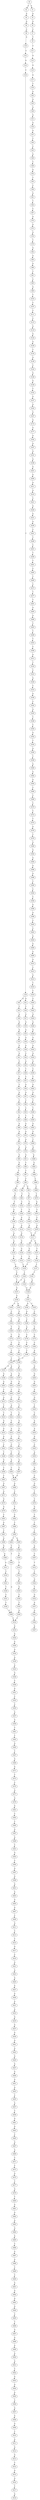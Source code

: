 strict digraph  {
	S0 -> S1 [ label = A ];
	S0 -> S2 [ label = A ];
	S1 -> S3 [ label = A ];
	S2 -> S4 [ label = A ];
	S3 -> S5 [ label = G ];
	S4 -> S6 [ label = G ];
	S5 -> S7 [ label = C ];
	S6 -> S8 [ label = C ];
	S7 -> S9 [ label = T ];
	S8 -> S10 [ label = G ];
	S9 -> S11 [ label = T ];
	S10 -> S12 [ label = C ];
	S11 -> S13 [ label = A ];
	S12 -> S14 [ label = A ];
	S13 -> S15 [ label = G ];
	S14 -> S16 [ label = T ];
	S15 -> S17 [ label = A ];
	S16 -> S18 [ label = T ];
	S17 -> S19 [ label = T ];
	S18 -> S20 [ label = A ];
	S18 -> S21 [ label = G ];
	S19 -> S22 [ label = A ];
	S20 -> S23 [ label = T ];
	S21 -> S24 [ label = T ];
	S22 -> S25 [ label = G ];
	S23 -> S26 [ label = A ];
	S24 -> S27 [ label = G ];
	S25 -> S28 [ label = A ];
	S26 -> S29 [ label = A ];
	S27 -> S30 [ label = G ];
	S28 -> S31 [ label = A ];
	S29 -> S32 [ label = A ];
	S30 -> S33 [ label = A ];
	S31 -> S34 [ label = G ];
	S32 -> S35 [ label = G ];
	S33 -> S36 [ label = G ];
	S34 -> S37 [ label = G ];
	S35 -> S38 [ label = G ];
	S36 -> S39 [ label = A ];
	S37 -> S40 [ label = T ];
	S38 -> S41 [ label = G ];
	S39 -> S42 [ label = C ];
	S40 -> S43 [ label = C ];
	S41 -> S44 [ label = C ];
	S42 -> S45 [ label = A ];
	S43 -> S46 [ label = A ];
	S44 -> S47 [ label = G ];
	S45 -> S48 [ label = T ];
	S46 -> S49 [ label = C ];
	S47 -> S50 [ label = C ];
	S48 -> S51 [ label = C ];
	S49 -> S52 [ label = A ];
	S50 -> S53 [ label = T ];
	S51 -> S54 [ label = G ];
	S52 -> S55 [ label = T ];
	S53 -> S56 [ label = A ];
	S54 -> S57 [ label = G ];
	S55 -> S58 [ label = C ];
	S56 -> S59 [ label = T ];
	S57 -> S60 [ label = T ];
	S58 -> S61 [ label = G ];
	S59 -> S62 [ label = C ];
	S60 -> S63 [ label = C ];
	S61 -> S64 [ label = T ];
	S62 -> S65 [ label = C ];
	S63 -> S66 [ label = T ];
	S64 -> S67 [ label = C ];
	S65 -> S68 [ label = A ];
	S66 -> S69 [ label = G ];
	S67 -> S70 [ label = G ];
	S68 -> S71 [ label = A ];
	S69 -> S72 [ label = A ];
	S70 -> S73 [ label = G ];
	S71 -> S74 [ label = G ];
	S72 -> S75 [ label = A ];
	S73 -> S76 [ label = G ];
	S74 -> S77 [ label = A ];
	S75 -> S78 [ label = A ];
	S76 -> S79 [ label = T ];
	S77 -> S80 [ label = G ];
	S78 -> S81 [ label = G ];
	S79 -> S82 [ label = G ];
	S80 -> S83 [ label = G ];
	S81 -> S84 [ label = T ];
	S82 -> S85 [ label = A ];
	S83 -> S86 [ label = T ];
	S84 -> S87 [ label = T ];
	S85 -> S88 [ label = G ];
	S86 -> S89 [ label = T ];
	S87 -> S90 [ label = C ];
	S88 -> S91 [ label = T ];
	S89 -> S92 [ label = G ];
	S90 -> S93 [ label = G ];
	S90 -> S94 [ label = T ];
	S91 -> S95 [ label = C ];
	S92 -> S96 [ label = T ];
	S93 -> S97 [ label = T ];
	S94 -> S98 [ label = T ];
	S95 -> S99 [ label = G ];
	S96 -> S100 [ label = T ];
	S97 -> S101 [ label = C ];
	S98 -> S102 [ label = C ];
	S99 -> S103 [ label = T ];
	S100 -> S104 [ label = A ];
	S101 -> S105 [ label = T ];
	S102 -> S106 [ label = T ];
	S103 -> S107 [ label = C ];
	S104 -> S108 [ label = A ];
	S105 -> S109 [ label = C ];
	S106 -> S110 [ label = A ];
	S107 -> S111 [ label = C ];
	S108 -> S112 [ label = C ];
	S109 -> S113 [ label = A ];
	S110 -> S114 [ label = A ];
	S111 -> S115 [ label = C ];
	S112 -> S116 [ label = A ];
	S113 -> S117 [ label = T ];
	S114 -> S118 [ label = G ];
	S115 -> S119 [ label = A ];
	S116 -> S120 [ label = A ];
	S117 -> S121 [ label = G ];
	S117 -> S122 [ label = C ];
	S118 -> S123 [ label = G ];
	S119 -> S124 [ label = G ];
	S120 -> S125 [ label = A ];
	S121 -> S126 [ label = G ];
	S122 -> S127 [ label = T ];
	S123 -> S128 [ label = G ];
	S124 -> S129 [ label = A ];
	S125 -> S130 [ label = T ];
	S126 -> S131 [ label = T ];
	S127 -> S132 [ label = C ];
	S128 -> S133 [ label = T ];
	S129 -> S134 [ label = T ];
	S130 -> S135 [ label = T ];
	S131 -> S136 [ label = T ];
	S132 -> S137 [ label = T ];
	S133 -> S136 [ label = T ];
	S134 -> S138 [ label = G ];
	S135 -> S139 [ label = T ];
	S136 -> S140 [ label = T ];
	S137 -> S141 [ label = T ];
	S138 -> S142 [ label = C ];
	S139 -> S143 [ label = T ];
	S140 -> S143 [ label = T ];
	S140 -> S144 [ label = A ];
	S141 -> S145 [ label = A ];
	S142 -> S146 [ label = G ];
	S143 -> S147 [ label = G ];
	S144 -> S148 [ label = G ];
	S145 -> S148 [ label = G ];
	S146 -> S149 [ label = G ];
	S147 -> S150 [ label = G ];
	S148 -> S151 [ label = G ];
	S149 -> S152 [ label = T ];
	S150 -> S153 [ label = A ];
	S150 -> S154 [ label = C ];
	S151 -> S155 [ label = T ];
	S151 -> S156 [ label = A ];
	S152 -> S157 [ label = G ];
	S153 -> S158 [ label = G ];
	S154 -> S159 [ label = C ];
	S155 -> S160 [ label = C ];
	S156 -> S161 [ label = A ];
	S157 -> S162 [ label = A ];
	S158 -> S163 [ label = A ];
	S159 -> S164 [ label = T ];
	S160 -> S165 [ label = G ];
	S161 -> S166 [ label = C ];
	S162 -> S167 [ label = G ];
	S163 -> S168 [ label = C ];
	S164 -> S169 [ label = T ];
	S165 -> S170 [ label = C ];
	S166 -> S171 [ label = A ];
	S167 -> S172 [ label = A ];
	S168 -> S173 [ label = C ];
	S169 -> S174 [ label = C ];
	S170 -> S175 [ label = C ];
	S171 -> S176 [ label = C ];
	S172 -> S177 [ label = G ];
	S173 -> S178 [ label = C ];
	S174 -> S179 [ label = C ];
	S175 -> S180 [ label = C ];
	S176 -> S181 [ label = C ];
	S177 -> S182 [ label = A ];
	S178 -> S183 [ label = C ];
	S179 -> S184 [ label = T ];
	S180 -> S185 [ label = A ];
	S181 -> S186 [ label = T ];
	S182 -> S187 [ label = A ];
	S183 -> S188 [ label = T ];
	S184 -> S189 [ label = T ];
	S185 -> S190 [ label = T ];
	S186 -> S189 [ label = T ];
	S187 -> S191 [ label = G ];
	S188 -> S192 [ label = A ];
	S189 -> S193 [ label = G ];
	S189 -> S194 [ label = A ];
	S190 -> S195 [ label = G ];
	S191 -> S196 [ label = A ];
	S192 -> S197 [ label = G ];
	S193 -> S198 [ label = G ];
	S194 -> S199 [ label = A ];
	S195 -> S200 [ label = G ];
	S196 -> S201 [ label = G ];
	S197 -> S202 [ label = G ];
	S198 -> S203 [ label = A ];
	S199 -> S204 [ label = G ];
	S200 -> S205 [ label = G ];
	S201 -> S206 [ label = A ];
	S202 -> S207 [ label = C ];
	S203 -> S208 [ label = C ];
	S204 -> S209 [ label = C ];
	S205 -> S210 [ label = A ];
	S206 -> S211 [ label = A ];
	S207 -> S212 [ label = G ];
	S208 -> S213 [ label = A ];
	S209 -> S214 [ label = C ];
	S210 -> S215 [ label = G ];
	S211 -> S216 [ label = A ];
	S212 -> S217 [ label = T ];
	S213 -> S218 [ label = T ];
	S214 -> S219 [ label = A ];
	S215 -> S220 [ label = T ];
	S216 -> S221 [ label = C ];
	S217 -> S222 [ label = C ];
	S218 -> S223 [ label = T ];
	S219 -> S224 [ label = T ];
	S220 -> S225 [ label = C ];
	S221 -> S226 [ label = A ];
	S222 -> S227 [ label = G ];
	S223 -> S228 [ label = G ];
	S224 -> S229 [ label = C ];
	S225 -> S230 [ label = A ];
	S226 -> S231 [ label = A ];
	S227 -> S232 [ label = C ];
	S228 -> S233 [ label = A ];
	S229 -> S234 [ label = A ];
	S230 -> S235 [ label = A ];
	S231 -> S236 [ label = A ];
	S232 -> S237 [ label = T ];
	S233 -> S238 [ label = A ];
	S234 -> S239 [ label = C ];
	S235 -> S240 [ label = A ];
	S236 -> S241 [ label = C ];
	S237 -> S242 [ label = T ];
	S238 -> S243 [ label = C ];
	S239 -> S244 [ label = C ];
	S240 -> S245 [ label = C ];
	S241 -> S246 [ label = T ];
	S242 -> S247 [ label = C ];
	S243 -> S248 [ label = T ];
	S244 -> S249 [ label = C ];
	S245 -> S250 [ label = A ];
	S246 -> S251 [ label = C ];
	S247 -> S252 [ label = A ];
	S248 -> S253 [ label = G ];
	S249 -> S254 [ label = A ];
	S250 -> S255 [ label = A ];
	S251 -> S256 [ label = T ];
	S252 -> S257 [ label = C ];
	S253 -> S258 [ label = C ];
	S254 -> S259 [ label = C ];
	S255 -> S260 [ label = A ];
	S256 -> S261 [ label = T ];
	S257 -> S262 [ label = A ];
	S258 -> S263 [ label = C ];
	S259 -> S262 [ label = A ];
	S260 -> S264 [ label = C ];
	S261 -> S265 [ label = C ];
	S262 -> S266 [ label = A ];
	S263 -> S267 [ label = G ];
	S264 -> S268 [ label = G ];
	S265 -> S269 [ label = T ];
	S266 -> S270 [ label = C ];
	S267 -> S271 [ label = A ];
	S268 -> S272 [ label = T ];
	S269 -> S273 [ label = C ];
	S270 -> S274 [ label = C ];
	S271 -> S275 [ label = G ];
	S272 -> S276 [ label = C ];
	S273 -> S277 [ label = T ];
	S274 -> S278 [ label = T ];
	S275 -> S279 [ label = G ];
	S276 -> S280 [ label = G ];
	S277 -> S281 [ label = T ];
	S278 -> S282 [ label = C ];
	S279 -> S283 [ label = C ];
	S280 -> S284 [ label = T ];
	S281 -> S285 [ label = G ];
	S282 -> S286 [ label = T ];
	S283 -> S287 [ label = A ];
	S284 -> S288 [ label = T ];
	S285 -> S289 [ label = A ];
	S286 -> S290 [ label = T ];
	S287 -> S291 [ label = T ];
	S288 -> S292 [ label = T ];
	S289 -> S293 [ label = T ];
	S290 -> S294 [ label = T ];
	S290 -> S295 [ label = A ];
	S291 -> S296 [ label = A ];
	S292 -> S297 [ label = A ];
	S293 -> S298 [ label = T ];
	S294 -> S299 [ label = C ];
	S295 -> S300 [ label = C ];
	S296 -> S301 [ label = G ];
	S297 -> S302 [ label = A ];
	S298 -> S303 [ label = T ];
	S299 -> S304 [ label = T ];
	S300 -> S305 [ label = C ];
	S301 -> S306 [ label = A ];
	S302 -> S307 [ label = C ];
	S303 -> S308 [ label = C ];
	S304 -> S309 [ label = G ];
	S305 -> S310 [ label = T ];
	S306 -> S311 [ label = A ];
	S307 -> S312 [ label = T ];
	S308 -> S313 [ label = A ];
	S309 -> S314 [ label = T ];
	S310 -> S315 [ label = T ];
	S311 -> S316 [ label = T ];
	S312 -> S317 [ label = T ];
	S313 -> S318 [ label = T ];
	S314 -> S319 [ label = A ];
	S315 -> S320 [ label = A ];
	S316 -> S321 [ label = G ];
	S317 -> S322 [ label = G ];
	S318 -> S323 [ label = C ];
	S319 -> S324 [ label = A ];
	S320 -> S325 [ label = G ];
	S321 -> S326 [ label = T ];
	S322 -> S327 [ label = T ];
	S323 -> S328 [ label = A ];
	S324 -> S329 [ label = A ];
	S325 -> S330 [ label = C ];
	S326 -> S331 [ label = C ];
	S327 -> S332 [ label = G ];
	S328 -> S333 [ label = C ];
	S329 -> S334 [ label = G ];
	S330 -> S335 [ label = T ];
	S331 -> S336 [ label = T ];
	S332 -> S337 [ label = A ];
	S333 -> S338 [ label = A ];
	S334 -> S339 [ label = A ];
	S335 -> S340 [ label = G ];
	S336 -> S309 [ label = G ];
	S337 -> S341 [ label = G ];
	S338 -> S342 [ label = C ];
	S339 -> S343 [ label = A ];
	S340 -> S314 [ label = T ];
	S341 -> S344 [ label = T ];
	S342 -> S345 [ label = G ];
	S343 -> S346 [ label = G ];
	S344 -> S347 [ label = A ];
	S345 -> S348 [ label = T ];
	S346 -> S349 [ label = C ];
	S348 -> S350 [ label = C ];
	S349 -> S351 [ label = A ];
	S350 -> S352 [ label = G ];
	S351 -> S353 [ label = T ];
	S352 -> S354 [ label = T ];
	S353 -> S355 [ label = C ];
	S354 -> S356 [ label = A ];
	S355 -> S357 [ label = A ];
	S356 -> S358 [ label = T ];
	S357 -> S359 [ label = G ];
	S358 -> S360 [ label = A ];
	S359 -> S361 [ label = T ];
	S360 -> S362 [ label = A ];
	S361 -> S363 [ label = T ];
	S362 -> S364 [ label = A ];
	S363 -> S365 [ label = G ];
	S364 -> S366 [ label = C ];
	S365 -> S367 [ label = T ];
	S366 -> S368 [ label = C ];
	S367 -> S369 [ label = G ];
	S368 -> S370 [ label = C ];
	S369 -> S371 [ label = A ];
	S370 -> S372 [ label = C ];
	S371 -> S373 [ label = T ];
	S372 -> S374 [ label = T ];
	S373 -> S375 [ label = C ];
	S374 -> S376 [ label = A ];
	S375 -> S377 [ label = G ];
	S376 -> S378 [ label = T ];
	S377 -> S379 [ label = G ];
	S378 -> S380 [ label = A ];
	S379 -> S381 [ label = G ];
	S380 -> S382 [ label = G ];
	S381 -> S383 [ label = C ];
	S382 -> S384 [ label = A ];
	S383 -> S385 [ label = T ];
	S384 -> S386 [ label = A ];
	S385 -> S387 [ label = G ];
	S386 -> S388 [ label = G ];
	S387 -> S389 [ label = A ];
	S388 -> S390 [ label = T ];
	S389 -> S391 [ label = C ];
	S390 -> S392 [ label = C ];
	S391 -> S393 [ label = G ];
	S392 -> S394 [ label = C ];
	S393 -> S395 [ label = C ];
	S394 -> S396 [ label = G ];
	S395 -> S397 [ label = G ];
	S396 -> S398 [ label = A ];
	S397 -> S399 [ label = G ];
	S398 -> S400 [ label = C ];
	S399 -> S401 [ label = A ];
	S400 -> S402 [ label = C ];
	S401 -> S403 [ label = A ];
	S402 -> S404 [ label = A ];
	S403 -> S405 [ label = G ];
	S404 -> S406 [ label = G ];
	S405 -> S407 [ label = A ];
	S406 -> S408 [ label = A ];
	S407 -> S409 [ label = C ];
	S408 -> S410 [ label = G ];
	S409 -> S411 [ label = G ];
	S410 -> S412 [ label = C ];
	S411 -> S413 [ label = C ];
	S412 -> S414 [ label = G ];
	S413 -> S415 [ label = C ];
	S414 -> S416 [ label = T ];
	S415 -> S417 [ label = G ];
	S416 -> S418 [ label = C ];
	S417 -> S419 [ label = C ];
	S418 -> S420 [ label = C ];
	S419 -> S421 [ label = G ];
	S420 -> S422 [ label = T ];
	S421 -> S423 [ label = A ];
	S422 -> S424 [ label = G ];
	S423 -> S425 [ label = A ];
	S424 -> S426 [ label = A ];
	S425 -> S427 [ label = A ];
	S426 -> S428 [ label = A ];
	S427 -> S429 [ label = A ];
	S428 -> S430 [ label = G ];
	S429 -> S431 [ label = A ];
	S430 -> S432 [ label = A ];
	S431 -> S433 [ label = A ];
	S432 -> S434 [ label = G ];
	S433 -> S435 [ label = G ];
	S434 -> S436 [ label = A ];
	S435 -> S437 [ label = A ];
	S436 -> S438 [ label = C ];
	S437 -> S439 [ label = A ];
	S438 -> S440 [ label = T ];
	S439 -> S441 [ label = G ];
	S440 -> S442 [ label = G ];
	S441 -> S443 [ label = A ];
	S442 -> S444 [ label = G ];
	S443 -> S445 [ label = G ];
	S444 -> S446 [ label = T ];
	S445 -> S447 [ label = A ];
	S446 -> S448 [ label = T ];
	S447 -> S449 [ label = G ];
	S448 -> S450 [ label = T ];
	S449 -> S451 [ label = G ];
	S450 -> S452 [ label = G ];
	S451 -> S453 [ label = A ];
	S452 -> S454 [ label = G ];
	S453 -> S455 [ label = C ];
	S454 -> S456 [ label = T ];
	S455 -> S457 [ label = A ];
	S456 -> S458 [ label = A ];
	S457 -> S459 [ label = C ];
	S458 -> S460 [ label = A ];
	S459 -> S461 [ label = G ];
	S460 -> S462 [ label = G ];
	S461 -> S463 [ label = G ];
	S462 -> S464 [ label = T ];
	S463 -> S465 [ label = T ];
	S464 -> S466 [ label = T ];
	S465 -> S467 [ label = G ];
	S466 -> S468 [ label = C ];
	S467 -> S469 [ label = A ];
	S468 -> S470 [ label = T ];
	S469 -> S471 [ label = C ];
	S470 -> S472 [ label = G ];
	S471 -> S473 [ label = C ];
	S472 -> S474 [ label = T ];
	S473 -> S475 [ label = G ];
	S474 -> S476 [ label = C ];
	S475 -> S477 [ label = T ];
	S476 -> S478 [ label = A ];
	S477 -> S479 [ label = G ];
	S478 -> S117 [ label = T ];
	S479 -> S480 [ label = T ];
	S480 -> S481 [ label = A ];
	S481 -> S482 [ label = G ];
	S482 -> S483 [ label = A ];
	S483 -> S484 [ label = G ];
	S484 -> S485 [ label = A ];
	S485 -> S486 [ label = C ];
	S486 -> S487 [ label = A ];
	S487 -> S488 [ label = A ];
	S488 -> S489 [ label = T ];
	S489 -> S490 [ label = C ];
	S490 -> S491 [ label = A ];
	S491 -> S492 [ label = A ];
	S492 -> S493 [ label = A ];
	S493 -> S494 [ label = G ];
	S494 -> S495 [ label = C ];
	S495 -> S496 [ label = T ];
	S496 -> S497 [ label = G ];
	S497 -> S498 [ label = A ];
	S498 -> S499 [ label = A ];
	S499 -> S500 [ label = A ];
	S500 -> S501 [ label = A ];
	S501 -> S502 [ label = C ];
	S502 -> S503 [ label = A ];
	S503 -> S504 [ label = A ];
	S504 -> S505 [ label = A ];
	S505 -> S506 [ label = C ];
	S506 -> S507 [ label = A ];
	S507 -> S508 [ label = A ];
	S508 -> S509 [ label = G ];
	S509 -> S510 [ label = T ];
	S510 -> S511 [ label = A ];
	S511 -> S512 [ label = A ];
	S512 -> S513 [ label = G ];
	S513 -> S514 [ label = C ];
	S514 -> S515 [ label = G ];
	S515 -> S516 [ label = G ];
	S516 -> S517 [ label = T ];
	S517 -> S518 [ label = A ];
}

